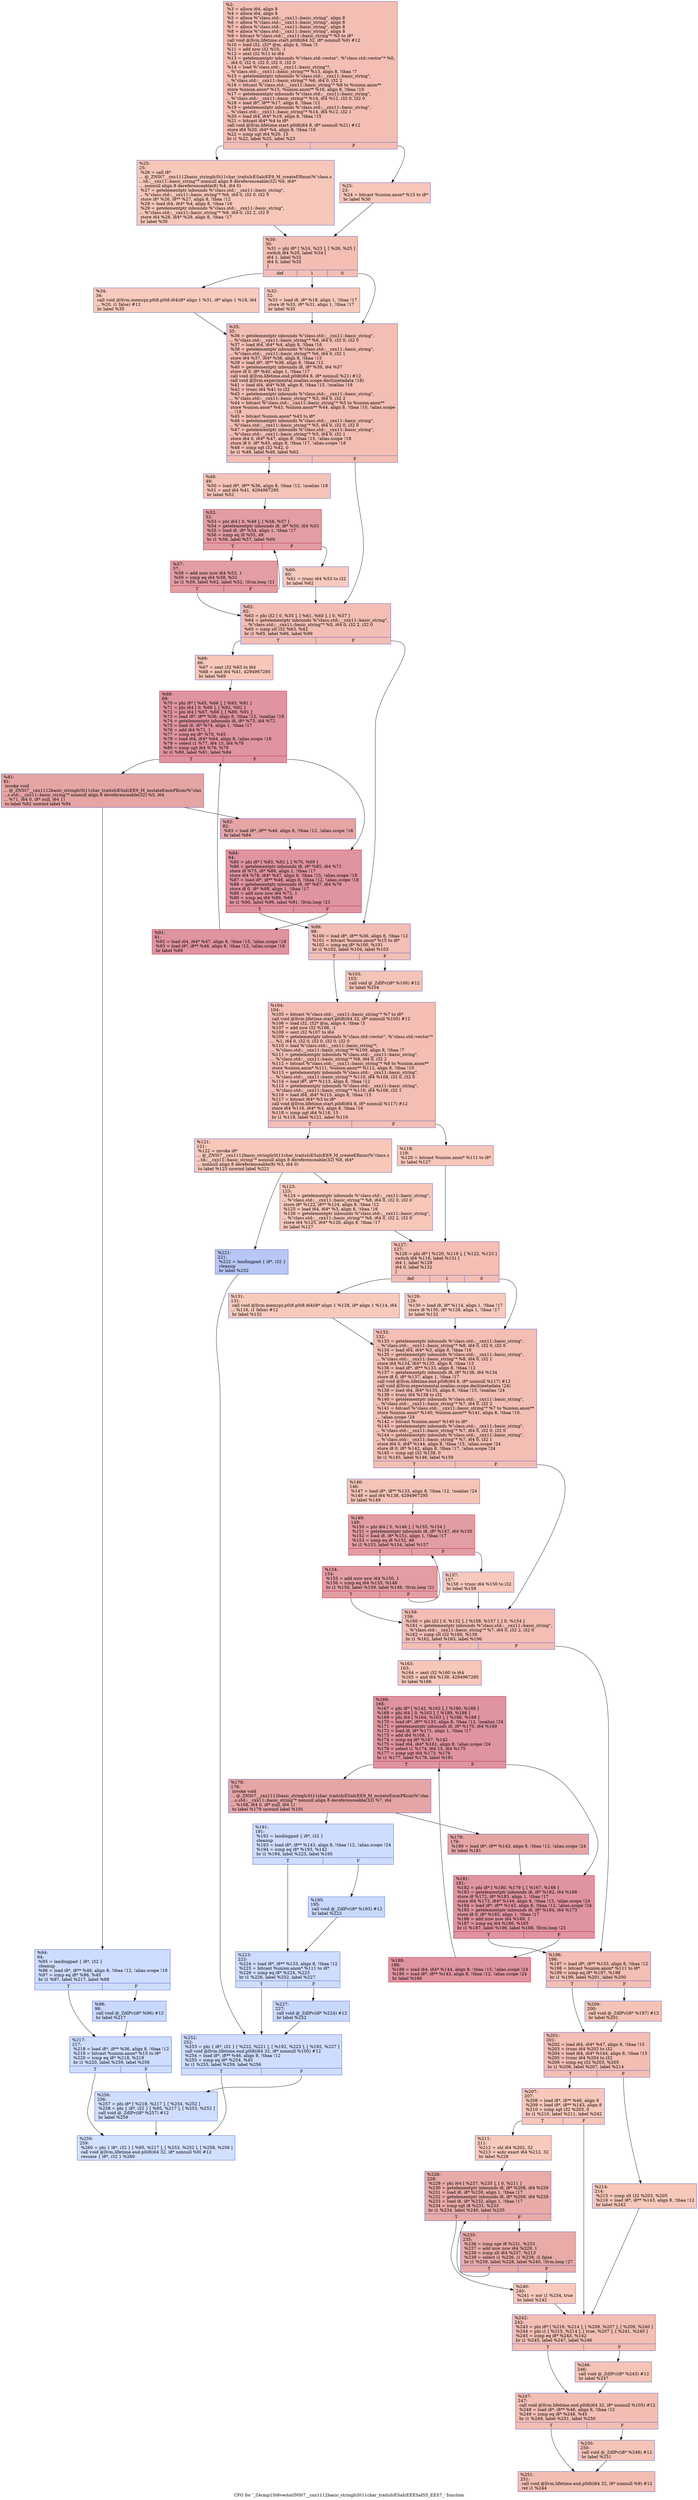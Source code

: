digraph "CFG for '_Z4cmp1St6vectorINSt7__cxx1112basic_stringIcSt11char_traitsIcESaIcEEESaIS5_EES7_' function" {
	label="CFG for '_Z4cmp1St6vectorINSt7__cxx1112basic_stringIcSt11char_traitsIcESaIcEEESaIS5_EES7_' function";

	Node0x55ec4a5e0b20 [shape=record,color="#3d50c3ff", style=filled, fillcolor="#e36c5570",label="{%2:\l  %3 = alloca i64, align 8\l  %4 = alloca i64, align 8\l  %5 = alloca %\"class.std::__cxx11::basic_string\", align 8\l  %6 = alloca %\"class.std::__cxx11::basic_string\", align 8\l  %7 = alloca %\"class.std::__cxx11::basic_string\", align 8\l  %8 = alloca %\"class.std::__cxx11::basic_string\", align 8\l  %9 = bitcast %\"class.std::__cxx11::basic_string\"* %5 to i8*\l  call void @llvm.lifetime.start.p0i8(i64 32, i8* nonnull %9) #12\l  %10 = load i32, i32* @m, align 4, !tbaa !3\l  %11 = add nsw i32 %10, -1\l  %12 = sext i32 %11 to i64\l  %13 = getelementptr inbounds %\"class.std::vector\", %\"class.std::vector\"* %0,\l... i64 0, i32 0, i32 0, i32 0, i32 0\l  %14 = load %\"class.std::__cxx11::basic_string\"*,\l... %\"class.std::__cxx11::basic_string\"** %13, align 8, !tbaa !7\l  %15 = getelementptr inbounds %\"class.std::__cxx11::basic_string\",\l... %\"class.std::__cxx11::basic_string\"* %6, i64 0, i32 2\l  %16 = bitcast %\"class.std::__cxx11::basic_string\"* %6 to %union.anon**\l  store %union.anon* %15, %union.anon** %16, align 8, !tbaa !10\l  %17 = getelementptr inbounds %\"class.std::__cxx11::basic_string\",\l... %\"class.std::__cxx11::basic_string\"* %14, i64 %12, i32 0, i32 0\l  %18 = load i8*, i8** %17, align 8, !tbaa !12\l  %19 = getelementptr inbounds %\"class.std::__cxx11::basic_string\",\l... %\"class.std::__cxx11::basic_string\"* %14, i64 %12, i32 1\l  %20 = load i64, i64* %19, align 8, !tbaa !15\l  %21 = bitcast i64* %4 to i8*\l  call void @llvm.lifetime.start.p0i8(i64 8, i8* nonnull %21) #12\l  store i64 %20, i64* %4, align 8, !tbaa !16\l  %22 = icmp ugt i64 %20, 15\l  br i1 %22, label %25, label %23\l|{<s0>T|<s1>F}}"];
	Node0x55ec4a5e0b20:s0 -> Node0x55ec4a5e26e0;
	Node0x55ec4a5e0b20:s1 -> Node0x55ec4a5e2770;
	Node0x55ec4a5e2770 [shape=record,color="#3d50c3ff", style=filled, fillcolor="#ec7f6370",label="{%23:\l23:                                               \l  %24 = bitcast %union.anon* %15 to i8*\l  br label %30\l}"];
	Node0x55ec4a5e2770 -> Node0x55ec4a5e2920;
	Node0x55ec4a5e26e0 [shape=record,color="#3d50c3ff", style=filled, fillcolor="#ec7f6370",label="{%25:\l25:                                               \l  %26 = call i8*\l... @_ZNSt7__cxx1112basic_stringIcSt11char_traitsIcESaIcEE9_M_createERmm(%\"class.s\l...td::__cxx11::basic_string\"* nonnull align 8 dereferenceable(32) %6, i64*\l... nonnull align 8 dereferenceable(8) %4, i64 0)\l  %27 = getelementptr inbounds %\"class.std::__cxx11::basic_string\",\l... %\"class.std::__cxx11::basic_string\"* %6, i64 0, i32 0, i32 0\l  store i8* %26, i8** %27, align 8, !tbaa !12\l  %28 = load i64, i64* %4, align 8, !tbaa !16\l  %29 = getelementptr inbounds %\"class.std::__cxx11::basic_string\",\l... %\"class.std::__cxx11::basic_string\"* %6, i64 0, i32 2, i32 0\l  store i64 %28, i64* %29, align 8, !tbaa !17\l  br label %30\l}"];
	Node0x55ec4a5e26e0 -> Node0x55ec4a5e2920;
	Node0x55ec4a5e2920 [shape=record,color="#3d50c3ff", style=filled, fillcolor="#e36c5570",label="{%30:\l30:                                               \l  %31 = phi i8* [ %24, %23 ], [ %26, %25 ]\l  switch i64 %20, label %34 [\l    i64 1, label %32\l    i64 0, label %35\l  ]\l|{<s0>def|<s1>1|<s2>0}}"];
	Node0x55ec4a5e2920:s0 -> Node0x55ec4a5e36e0;
	Node0x55ec4a5e2920:s1 -> Node0x55ec4a5e3730;
	Node0x55ec4a5e2920:s2 -> Node0x55ec4a5e3780;
	Node0x55ec4a5e3730 [shape=record,color="#3d50c3ff", style=filled, fillcolor="#ef886b70",label="{%32:\l32:                                               \l  %33 = load i8, i8* %18, align 1, !tbaa !17\l  store i8 %33, i8* %31, align 1, !tbaa !17\l  br label %35\l}"];
	Node0x55ec4a5e3730 -> Node0x55ec4a5e3780;
	Node0x55ec4a5e36e0 [shape=record,color="#3d50c3ff", style=filled, fillcolor="#ef886b70",label="{%34:\l34:                                               \l  call void @llvm.memcpy.p0i8.p0i8.i64(i8* align 1 %31, i8* align 1 %18, i64\l... %20, i1 false) #12\l  br label %35\l}"];
	Node0x55ec4a5e36e0 -> Node0x55ec4a5e3780;
	Node0x55ec4a5e3780 [shape=record,color="#3d50c3ff", style=filled, fillcolor="#e36c5570",label="{%35:\l35:                                               \l  %36 = getelementptr inbounds %\"class.std::__cxx11::basic_string\",\l... %\"class.std::__cxx11::basic_string\"* %6, i64 0, i32 0, i32 0\l  %37 = load i64, i64* %4, align 8, !tbaa !16\l  %38 = getelementptr inbounds %\"class.std::__cxx11::basic_string\",\l... %\"class.std::__cxx11::basic_string\"* %6, i64 0, i32 1\l  store i64 %37, i64* %38, align 8, !tbaa !15\l  %39 = load i8*, i8** %36, align 8, !tbaa !12\l  %40 = getelementptr inbounds i8, i8* %39, i64 %37\l  store i8 0, i8* %40, align 1, !tbaa !17\l  call void @llvm.lifetime.end.p0i8(i64 8, i8* nonnull %21) #12\l  call void @llvm.experimental.noalias.scope.decl(metadata !18)\l  %41 = load i64, i64* %38, align 8, !tbaa !15, !noalias !18\l  %42 = trunc i64 %41 to i32\l  %43 = getelementptr inbounds %\"class.std::__cxx11::basic_string\",\l... %\"class.std::__cxx11::basic_string\"* %5, i64 0, i32 2\l  %44 = bitcast %\"class.std::__cxx11::basic_string\"* %5 to %union.anon**\l  store %union.anon* %43, %union.anon** %44, align 8, !tbaa !10, !alias.scope\l... !18\l  %45 = bitcast %union.anon* %43 to i8*\l  %46 = getelementptr inbounds %\"class.std::__cxx11::basic_string\",\l... %\"class.std::__cxx11::basic_string\"* %5, i64 0, i32 0, i32 0\l  %47 = getelementptr inbounds %\"class.std::__cxx11::basic_string\",\l... %\"class.std::__cxx11::basic_string\"* %5, i64 0, i32 1\l  store i64 0, i64* %47, align 8, !tbaa !15, !alias.scope !18\l  store i8 0, i8* %45, align 8, !tbaa !17, !alias.scope !18\l  %48 = icmp sgt i32 %42, 0\l  br i1 %48, label %49, label %62\l|{<s0>T|<s1>F}}"];
	Node0x55ec4a5e3780:s0 -> Node0x55ec4a5e5be0;
	Node0x55ec4a5e3780:s1 -> Node0x55ec4a5e5c70;
	Node0x55ec4a5e5be0 [shape=record,color="#3d50c3ff", style=filled, fillcolor="#e97a5f70",label="{%49:\l49:                                               \l  %50 = load i8*, i8** %36, align 8, !tbaa !12, !noalias !18\l  %51 = and i64 %41, 4294967295\l  br label %52\l}"];
	Node0x55ec4a5e5be0 -> Node0x55ec4a5e5eb0;
	Node0x55ec4a5e5eb0 [shape=record,color="#b70d28ff", style=filled, fillcolor="#be242e70",label="{%52:\l52:                                               \l  %53 = phi i64 [ 0, %49 ], [ %58, %57 ]\l  %54 = getelementptr inbounds i8, i8* %50, i64 %53\l  %55 = load i8, i8* %54, align 1, !tbaa !17\l  %56 = icmp eq i8 %55, 48\l  br i1 %56, label %57, label %60\l|{<s0>T|<s1>F}}"];
	Node0x55ec4a5e5eb0:s0 -> Node0x55ec4a5e5fb0;
	Node0x55ec4a5e5eb0:s1 -> Node0x55ec4a5e6290;
	Node0x55ec4a5e5fb0 [shape=record,color="#b70d28ff", style=filled, fillcolor="#be242e70",label="{%57:\l57:                                               \l  %58 = add nuw nsw i64 %53, 1\l  %59 = icmp eq i64 %58, %51\l  br i1 %59, label %62, label %52, !llvm.loop !21\l|{<s0>T|<s1>F}}"];
	Node0x55ec4a5e5fb0:s0 -> Node0x55ec4a5e5c70;
	Node0x55ec4a5e5fb0:s1 -> Node0x55ec4a5e5eb0;
	Node0x55ec4a5e6290 [shape=record,color="#3d50c3ff", style=filled, fillcolor="#ef886b70",label="{%60:\l60:                                               \l  %61 = trunc i64 %53 to i32\l  br label %62\l}"];
	Node0x55ec4a5e6290 -> Node0x55ec4a5e5c70;
	Node0x55ec4a5e5c70 [shape=record,color="#3d50c3ff", style=filled, fillcolor="#e36c5570",label="{%62:\l62:                                               \l  %63 = phi i32 [ 0, %35 ], [ %61, %60 ], [ 0, %57 ]\l  %64 = getelementptr inbounds %\"class.std::__cxx11::basic_string\",\l... %\"class.std::__cxx11::basic_string\"* %5, i64 0, i32 2, i32 0\l  %65 = icmp slt i32 %63, %42\l  br i1 %65, label %66, label %99\l|{<s0>T|<s1>F}}"];
	Node0x55ec4a5e5c70:s0 -> Node0x55ec4a5e6ed0;
	Node0x55ec4a5e5c70:s1 -> Node0x55ec4a5e6f20;
	Node0x55ec4a5e6ed0 [shape=record,color="#3d50c3ff", style=filled, fillcolor="#ec7f6370",label="{%66:\l66:                                               \l  %67 = zext i32 %63 to i64\l  %68 = and i64 %41, 4294967295\l  br label %69\l}"];
	Node0x55ec4a5e6ed0 -> Node0x55ec4a5e7120;
	Node0x55ec4a5e7120 [shape=record,color="#b70d28ff", style=filled, fillcolor="#b70d2870",label="{%69:\l69:                                               \l  %70 = phi i8* [ %45, %66 ], [ %93, %91 ]\l  %71 = phi i64 [ 0, %66 ], [ %92, %91 ]\l  %72 = phi i64 [ %67, %66 ], [ %89, %91 ]\l  %73 = load i8*, i8** %36, align 8, !tbaa !12, !noalias !18\l  %74 = getelementptr inbounds i8, i8* %73, i64 %72\l  %75 = load i8, i8* %74, align 1, !tbaa !17\l  %76 = add i64 %71, 1\l  %77 = icmp eq i8* %70, %45\l  %78 = load i64, i64* %64, align 8, !alias.scope !18\l  %79 = select i1 %77, i64 15, i64 %78\l  %80 = icmp ugt i64 %76, %79\l  br i1 %80, label %81, label %84\l|{<s0>T|<s1>F}}"];
	Node0x55ec4a5e7120:s0 -> Node0x55ec4a5d8e80;
	Node0x55ec4a5e7120:s1 -> Node0x55ec4a5d8f10;
	Node0x55ec4a5d8e80 [shape=record,color="#3d50c3ff", style=filled, fillcolor="#c5333470",label="{%81:\l81:                                               \l  invoke void\l... @_ZNSt7__cxx1112basic_stringIcSt11char_traitsIcESaIcEE9_M_mutateEmmPKcm(%\"clas\l...s.std::__cxx11::basic_string\"* nonnull align 8 dereferenceable(32) %5, i64\l... %71, i64 0, i8* null, i64 1)\l          to label %82 unwind label %94\l}"];
	Node0x55ec4a5d8e80 -> Node0x55ec4a5d90a0;
	Node0x55ec4a5d8e80 -> Node0x55ec4a5d90f0;
	Node0x55ec4a5d90a0 [shape=record,color="#3d50c3ff", style=filled, fillcolor="#c5333470",label="{%82:\l82:                                               \l  %83 = load i8*, i8** %46, align 8, !tbaa !12, !alias.scope !18\l  br label %84\l}"];
	Node0x55ec4a5d90a0 -> Node0x55ec4a5d8f10;
	Node0x55ec4a5d8f10 [shape=record,color="#b70d28ff", style=filled, fillcolor="#b70d2870",label="{%84:\l84:                                               \l  %85 = phi i8* [ %83, %82 ], [ %70, %69 ]\l  %86 = getelementptr inbounds i8, i8* %85, i64 %71\l  store i8 %75, i8* %86, align 1, !tbaa !17\l  store i64 %76, i64* %47, align 8, !tbaa !15, !alias.scope !18\l  %87 = load i8*, i8** %46, align 8, !tbaa !12, !alias.scope !18\l  %88 = getelementptr inbounds i8, i8* %87, i64 %76\l  store i8 0, i8* %88, align 1, !tbaa !17\l  %89 = add nuw nsw i64 %72, 1\l  %90 = icmp eq i64 %89, %68\l  br i1 %90, label %99, label %91, !llvm.loop !23\l|{<s0>T|<s1>F}}"];
	Node0x55ec4a5d8f10:s0 -> Node0x55ec4a5e6f20;
	Node0x55ec4a5d8f10:s1 -> Node0x55ec4a5e71e0;
	Node0x55ec4a5e71e0 [shape=record,color="#b70d28ff", style=filled, fillcolor="#b70d2870",label="{%91:\l91:                                               \l  %92 = load i64, i64* %47, align 8, !tbaa !15, !alias.scope !18\l  %93 = load i8*, i8** %46, align 8, !tbaa !12, !alias.scope !18\l  br label %69\l}"];
	Node0x55ec4a5e71e0 -> Node0x55ec4a5e7120;
	Node0x55ec4a5d90f0 [shape=record,color="#3d50c3ff", style=filled, fillcolor="#8fb1fe70",label="{%94:\l94:                                               \l  %95 = landingpad \{ i8*, i32 \}\l          cleanup\l  %96 = load i8*, i8** %46, align 8, !tbaa !12, !alias.scope !18\l  %97 = icmp eq i8* %96, %45\l  br i1 %97, label %217, label %98\l|{<s0>T|<s1>F}}"];
	Node0x55ec4a5d90f0:s0 -> Node0x55ec4a5e97e0;
	Node0x55ec4a5d90f0:s1 -> Node0x55ec4a5e9830;
	Node0x55ec4a5e9830 [shape=record,color="#3d50c3ff", style=filled, fillcolor="#85a8fc70",label="{%98:\l98:                                               \l  call void @_ZdlPv(i8* %96) #12\l  br label %217\l}"];
	Node0x55ec4a5e9830 -> Node0x55ec4a5e97e0;
	Node0x55ec4a5e6f20 [shape=record,color="#3d50c3ff", style=filled, fillcolor="#e36c5570",label="{%99:\l99:                                               \l  %100 = load i8*, i8** %36, align 8, !tbaa !12\l  %101 = bitcast %union.anon* %15 to i8*\l  %102 = icmp eq i8* %100, %101\l  br i1 %102, label %104, label %103\l|{<s0>T|<s1>F}}"];
	Node0x55ec4a5e6f20:s0 -> Node0x55ec4a5e9c20;
	Node0x55ec4a5e6f20:s1 -> Node0x55ec4a5e9c70;
	Node0x55ec4a5e9c70 [shape=record,color="#3d50c3ff", style=filled, fillcolor="#e97a5f70",label="{%103:\l103:                                              \l  call void @_ZdlPv(i8* %100) #12\l  br label %104\l}"];
	Node0x55ec4a5e9c70 -> Node0x55ec4a5e9c20;
	Node0x55ec4a5e9c20 [shape=record,color="#3d50c3ff", style=filled, fillcolor="#e36c5570",label="{%104:\l104:                                              \l  %105 = bitcast %\"class.std::__cxx11::basic_string\"* %7 to i8*\l  call void @llvm.lifetime.start.p0i8(i64 32, i8* nonnull %105) #12\l  %106 = load i32, i32* @m, align 4, !tbaa !3\l  %107 = add nsw i32 %106, -1\l  %108 = sext i32 %107 to i64\l  %109 = getelementptr inbounds %\"class.std::vector\", %\"class.std::vector\"*\l... %1, i64 0, i32 0, i32 0, i32 0, i32 0\l  %110 = load %\"class.std::__cxx11::basic_string\"*,\l... %\"class.std::__cxx11::basic_string\"** %109, align 8, !tbaa !7\l  %111 = getelementptr inbounds %\"class.std::__cxx11::basic_string\",\l... %\"class.std::__cxx11::basic_string\"* %8, i64 0, i32 2\l  %112 = bitcast %\"class.std::__cxx11::basic_string\"* %8 to %union.anon**\l  store %union.anon* %111, %union.anon** %112, align 8, !tbaa !10\l  %113 = getelementptr inbounds %\"class.std::__cxx11::basic_string\",\l... %\"class.std::__cxx11::basic_string\"* %110, i64 %108, i32 0, i32 0\l  %114 = load i8*, i8** %113, align 8, !tbaa !12\l  %115 = getelementptr inbounds %\"class.std::__cxx11::basic_string\",\l... %\"class.std::__cxx11::basic_string\"* %110, i64 %108, i32 1\l  %116 = load i64, i64* %115, align 8, !tbaa !15\l  %117 = bitcast i64* %3 to i8*\l  call void @llvm.lifetime.start.p0i8(i64 8, i8* nonnull %117) #12\l  store i64 %116, i64* %3, align 8, !tbaa !16\l  %118 = icmp ugt i64 %116, 15\l  br i1 %118, label %121, label %119\l|{<s0>T|<s1>F}}"];
	Node0x55ec4a5e9c20:s0 -> Node0x55ec4a5eaab0;
	Node0x55ec4a5e9c20:s1 -> Node0x55ec4a5eab00;
	Node0x55ec4a5eab00 [shape=record,color="#3d50c3ff", style=filled, fillcolor="#ec7f6370",label="{%119:\l119:                                              \l  %120 = bitcast %union.anon* %111 to i8*\l  br label %127\l}"];
	Node0x55ec4a5eab00 -> Node0x55ec4a5eac70;
	Node0x55ec4a5eaab0 [shape=record,color="#3d50c3ff", style=filled, fillcolor="#ec7f6370",label="{%121:\l121:                                              \l  %122 = invoke i8*\l... @_ZNSt7__cxx1112basic_stringIcSt11char_traitsIcESaIcEE9_M_createERmm(%\"class.s\l...td::__cxx11::basic_string\"* nonnull align 8 dereferenceable(32) %8, i64*\l... nonnull align 8 dereferenceable(8) %3, i64 0)\l          to label %123 unwind label %221\l}"];
	Node0x55ec4a5eaab0 -> Node0x55ec4a5ead80;
	Node0x55ec4a5eaab0 -> Node0x55ec4a5eadd0;
	Node0x55ec4a5ead80 [shape=record,color="#3d50c3ff", style=filled, fillcolor="#ec7f6370",label="{%123:\l123:                                              \l  %124 = getelementptr inbounds %\"class.std::__cxx11::basic_string\",\l... %\"class.std::__cxx11::basic_string\"* %8, i64 0, i32 0, i32 0\l  store i8* %122, i8** %124, align 8, !tbaa !12\l  %125 = load i64, i64* %3, align 8, !tbaa !16\l  %126 = getelementptr inbounds %\"class.std::__cxx11::basic_string\",\l... %\"class.std::__cxx11::basic_string\"* %8, i64 0, i32 2, i32 0\l  store i64 %125, i64* %126, align 8, !tbaa !17\l  br label %127\l}"];
	Node0x55ec4a5ead80 -> Node0x55ec4a5eac70;
	Node0x55ec4a5eac70 [shape=record,color="#3d50c3ff", style=filled, fillcolor="#e36c5570",label="{%127:\l127:                                              \l  %128 = phi i8* [ %120, %119 ], [ %122, %123 ]\l  switch i64 %116, label %131 [\l    i64 1, label %129\l    i64 0, label %132\l  ]\l|{<s0>def|<s1>1|<s2>0}}"];
	Node0x55ec4a5eac70:s0 -> Node0x55ec4a5ebc00;
	Node0x55ec4a5eac70:s1 -> Node0x55ec4a5ebc50;
	Node0x55ec4a5eac70:s2 -> Node0x55ec4a5ebca0;
	Node0x55ec4a5ebc50 [shape=record,color="#3d50c3ff", style=filled, fillcolor="#ef886b70",label="{%129:\l129:                                              \l  %130 = load i8, i8* %114, align 1, !tbaa !17\l  store i8 %130, i8* %128, align 1, !tbaa !17\l  br label %132\l}"];
	Node0x55ec4a5ebc50 -> Node0x55ec4a5ebca0;
	Node0x55ec4a5ebc00 [shape=record,color="#3d50c3ff", style=filled, fillcolor="#ef886b70",label="{%131:\l131:                                              \l  call void @llvm.memcpy.p0i8.p0i8.i64(i8* align 1 %128, i8* align 1 %114, i64\l... %116, i1 false) #12\l  br label %132\l}"];
	Node0x55ec4a5ebc00 -> Node0x55ec4a5ebca0;
	Node0x55ec4a5ebca0 [shape=record,color="#3d50c3ff", style=filled, fillcolor="#e36c5570",label="{%132:\l132:                                              \l  %133 = getelementptr inbounds %\"class.std::__cxx11::basic_string\",\l... %\"class.std::__cxx11::basic_string\"* %8, i64 0, i32 0, i32 0\l  %134 = load i64, i64* %3, align 8, !tbaa !16\l  %135 = getelementptr inbounds %\"class.std::__cxx11::basic_string\",\l... %\"class.std::__cxx11::basic_string\"* %8, i64 0, i32 1\l  store i64 %134, i64* %135, align 8, !tbaa !15\l  %136 = load i8*, i8** %133, align 8, !tbaa !12\l  %137 = getelementptr inbounds i8, i8* %136, i64 %134\l  store i8 0, i8* %137, align 1, !tbaa !17\l  call void @llvm.lifetime.end.p0i8(i64 8, i8* nonnull %117) #12\l  call void @llvm.experimental.noalias.scope.decl(metadata !24)\l  %138 = load i64, i64* %135, align 8, !tbaa !15, !noalias !24\l  %139 = trunc i64 %138 to i32\l  %140 = getelementptr inbounds %\"class.std::__cxx11::basic_string\",\l... %\"class.std::__cxx11::basic_string\"* %7, i64 0, i32 2\l  %141 = bitcast %\"class.std::__cxx11::basic_string\"* %7 to %union.anon**\l  store %union.anon* %140, %union.anon** %141, align 8, !tbaa !10,\l... !alias.scope !24\l  %142 = bitcast %union.anon* %140 to i8*\l  %143 = getelementptr inbounds %\"class.std::__cxx11::basic_string\",\l... %\"class.std::__cxx11::basic_string\"* %7, i64 0, i32 0, i32 0\l  %144 = getelementptr inbounds %\"class.std::__cxx11::basic_string\",\l... %\"class.std::__cxx11::basic_string\"* %7, i64 0, i32 1\l  store i64 0, i64* %144, align 8, !tbaa !15, !alias.scope !24\l  store i8 0, i8* %142, align 8, !tbaa !17, !alias.scope !24\l  %145 = icmp sgt i32 %139, 0\l  br i1 %145, label %146, label %159\l|{<s0>T|<s1>F}}"];
	Node0x55ec4a5ebca0:s0 -> Node0x55ec4a5ed5b0;
	Node0x55ec4a5ebca0:s1 -> Node0x55ec4a5ed640;
	Node0x55ec4a5ed5b0 [shape=record,color="#3d50c3ff", style=filled, fillcolor="#e97a5f70",label="{%146:\l146:                                              \l  %147 = load i8*, i8** %133, align 8, !tbaa !12, !noalias !24\l  %148 = and i64 %138, 4294967295\l  br label %149\l}"];
	Node0x55ec4a5ed5b0 -> Node0x55ec4a5ed880;
	Node0x55ec4a5ed880 [shape=record,color="#b70d28ff", style=filled, fillcolor="#be242e70",label="{%149:\l149:                                              \l  %150 = phi i64 [ 0, %146 ], [ %155, %154 ]\l  %151 = getelementptr inbounds i8, i8* %147, i64 %150\l  %152 = load i8, i8* %151, align 1, !tbaa !17\l  %153 = icmp eq i8 %152, 48\l  br i1 %153, label %154, label %157\l|{<s0>T|<s1>F}}"];
	Node0x55ec4a5ed880:s0 -> Node0x55ec4a5ed980;
	Node0x55ec4a5ed880:s1 -> Node0x55ec4a5edc60;
	Node0x55ec4a5ed980 [shape=record,color="#b70d28ff", style=filled, fillcolor="#be242e70",label="{%154:\l154:                                              \l  %155 = add nuw nsw i64 %150, 1\l  %156 = icmp eq i64 %155, %148\l  br i1 %156, label %159, label %149, !llvm.loop !21\l|{<s0>T|<s1>F}}"];
	Node0x55ec4a5ed980:s0 -> Node0x55ec4a5ed640;
	Node0x55ec4a5ed980:s1 -> Node0x55ec4a5ed880;
	Node0x55ec4a5edc60 [shape=record,color="#3d50c3ff", style=filled, fillcolor="#ef886b70",label="{%157:\l157:                                              \l  %158 = trunc i64 %150 to i32\l  br label %159\l}"];
	Node0x55ec4a5edc60 -> Node0x55ec4a5ed640;
	Node0x55ec4a5ed640 [shape=record,color="#3d50c3ff", style=filled, fillcolor="#e36c5570",label="{%159:\l159:                                              \l  %160 = phi i32 [ 0, %132 ], [ %158, %157 ], [ 0, %154 ]\l  %161 = getelementptr inbounds %\"class.std::__cxx11::basic_string\",\l... %\"class.std::__cxx11::basic_string\"* %7, i64 0, i32 2, i32 0\l  %162 = icmp slt i32 %160, %139\l  br i1 %162, label %163, label %196\l|{<s0>T|<s1>F}}"];
	Node0x55ec4a5ed640:s0 -> Node0x55ec4a5ee290;
	Node0x55ec4a5ed640:s1 -> Node0x55ec4a5ee2e0;
	Node0x55ec4a5ee290 [shape=record,color="#3d50c3ff", style=filled, fillcolor="#ec7f6370",label="{%163:\l163:                                              \l  %164 = zext i32 %160 to i64\l  %165 = and i64 %138, 4294967295\l  br label %166\l}"];
	Node0x55ec4a5ee290 -> Node0x55ec4a5ee4e0;
	Node0x55ec4a5ee4e0 [shape=record,color="#b70d28ff", style=filled, fillcolor="#b70d2870",label="{%166:\l166:                                              \l  %167 = phi i8* [ %142, %163 ], [ %190, %188 ]\l  %168 = phi i64 [ 0, %163 ], [ %189, %188 ]\l  %169 = phi i64 [ %164, %163 ], [ %186, %188 ]\l  %170 = load i8*, i8** %133, align 8, !tbaa !12, !noalias !24\l  %171 = getelementptr inbounds i8, i8* %170, i64 %169\l  %172 = load i8, i8* %171, align 1, !tbaa !17\l  %173 = add i64 %168, 1\l  %174 = icmp eq i8* %167, %142\l  %175 = load i64, i64* %161, align 8, !alias.scope !24\l  %176 = select i1 %174, i64 15, i64 %175\l  %177 = icmp ugt i64 %173, %176\l  br i1 %177, label %178, label %181\l|{<s0>T|<s1>F}}"];
	Node0x55ec4a5ee4e0:s0 -> Node0x55ec4a5eecd0;
	Node0x55ec4a5ee4e0:s1 -> Node0x55ec4a5eed60;
	Node0x55ec4a5eecd0 [shape=record,color="#3d50c3ff", style=filled, fillcolor="#c5333470",label="{%178:\l178:                                              \l  invoke void\l... @_ZNSt7__cxx1112basic_stringIcSt11char_traitsIcESaIcEE9_M_mutateEmmPKcm(%\"clas\l...s.std::__cxx11::basic_string\"* nonnull align 8 dereferenceable(32) %7, i64\l... %168, i64 0, i8* null, i64 1)\l          to label %179 unwind label %191\l}"];
	Node0x55ec4a5eecd0 -> Node0x55ec4a5eeef0;
	Node0x55ec4a5eecd0 -> Node0x55ec4a5eef40;
	Node0x55ec4a5eeef0 [shape=record,color="#3d50c3ff", style=filled, fillcolor="#c5333470",label="{%179:\l179:                                              \l  %180 = load i8*, i8** %143, align 8, !tbaa !12, !alias.scope !24\l  br label %181\l}"];
	Node0x55ec4a5eeef0 -> Node0x55ec4a5eed60;
	Node0x55ec4a5eed60 [shape=record,color="#b70d28ff", style=filled, fillcolor="#b70d2870",label="{%181:\l181:                                              \l  %182 = phi i8* [ %180, %179 ], [ %167, %166 ]\l  %183 = getelementptr inbounds i8, i8* %182, i64 %168\l  store i8 %172, i8* %183, align 1, !tbaa !17\l  store i64 %173, i64* %144, align 8, !tbaa !15, !alias.scope !24\l  %184 = load i8*, i8** %143, align 8, !tbaa !12, !alias.scope !24\l  %185 = getelementptr inbounds i8, i8* %184, i64 %173\l  store i8 0, i8* %185, align 1, !tbaa !17\l  %186 = add nuw nsw i64 %169, 1\l  %187 = icmp eq i64 %186, %165\l  br i1 %187, label %196, label %188, !llvm.loop !23\l|{<s0>T|<s1>F}}"];
	Node0x55ec4a5eed60:s0 -> Node0x55ec4a5ee2e0;
	Node0x55ec4a5eed60:s1 -> Node0x55ec4a5ee5a0;
	Node0x55ec4a5ee5a0 [shape=record,color="#b70d28ff", style=filled, fillcolor="#b70d2870",label="{%188:\l188:                                              \l  %189 = load i64, i64* %144, align 8, !tbaa !15, !alias.scope !24\l  %190 = load i8*, i8** %143, align 8, !tbaa !12, !alias.scope !24\l  br label %166\l}"];
	Node0x55ec4a5ee5a0 -> Node0x55ec4a5ee4e0;
	Node0x55ec4a5eef40 [shape=record,color="#3d50c3ff", style=filled, fillcolor="#8fb1fe70",label="{%191:\l191:                                              \l  %192 = landingpad \{ i8*, i32 \}\l          cleanup\l  %193 = load i8*, i8** %143, align 8, !tbaa !12, !alias.scope !24\l  %194 = icmp eq i8* %193, %142\l  br i1 %194, label %223, label %195\l|{<s0>T|<s1>F}}"];
	Node0x55ec4a5eef40:s0 -> Node0x55ec4a5efb20;
	Node0x55ec4a5eef40:s1 -> Node0x55ec4a5efb70;
	Node0x55ec4a5efb70 [shape=record,color="#3d50c3ff", style=filled, fillcolor="#85a8fc70",label="{%195:\l195:                                              \l  call void @_ZdlPv(i8* %193) #12\l  br label %223\l}"];
	Node0x55ec4a5efb70 -> Node0x55ec4a5efb20;
	Node0x55ec4a5ee2e0 [shape=record,color="#3d50c3ff", style=filled, fillcolor="#e36c5570",label="{%196:\l196:                                              \l  %197 = load i8*, i8** %133, align 8, !tbaa !12\l  %198 = bitcast %union.anon* %111 to i8*\l  %199 = icmp eq i8* %197, %198\l  br i1 %199, label %201, label %200\l|{<s0>T|<s1>F}}"];
	Node0x55ec4a5ee2e0:s0 -> Node0x55ec4a5eff60;
	Node0x55ec4a5ee2e0:s1 -> Node0x55ec4a5effb0;
	Node0x55ec4a5effb0 [shape=record,color="#3d50c3ff", style=filled, fillcolor="#e97a5f70",label="{%200:\l200:                                              \l  call void @_ZdlPv(i8* %197) #12\l  br label %201\l}"];
	Node0x55ec4a5effb0 -> Node0x55ec4a5eff60;
	Node0x55ec4a5eff60 [shape=record,color="#3d50c3ff", style=filled, fillcolor="#e36c5570",label="{%201:\l201:                                              \l  %202 = load i64, i64* %47, align 8, !tbaa !15\l  %203 = trunc i64 %202 to i32\l  %204 = load i64, i64* %144, align 8, !tbaa !15\l  %205 = trunc i64 %204 to i32\l  %206 = icmp eq i32 %203, %205\l  br i1 %206, label %207, label %214\l|{<s0>T|<s1>F}}"];
	Node0x55ec4a5eff60:s0 -> Node0x55ec4a5e7730;
	Node0x55ec4a5eff60:s1 -> Node0x55ec4a5e7780;
	Node0x55ec4a5e7730 [shape=record,color="#3d50c3ff", style=filled, fillcolor="#ec7f6370",label="{%207:\l207:                                              \l  %208 = load i8*, i8** %46, align 8\l  %209 = load i8*, i8** %143, align 8\l  %210 = icmp sgt i32 %203, 0\l  br i1 %210, label %211, label %242\l|{<s0>T|<s1>F}}"];
	Node0x55ec4a5e7730:s0 -> Node0x55ec4a5e79f0;
	Node0x55ec4a5e7730:s1 -> Node0x55ec4a5e7a40;
	Node0x55ec4a5e79f0 [shape=record,color="#3d50c3ff", style=filled, fillcolor="#ef886b70",label="{%211:\l211:                                              \l  %212 = shl i64 %202, 32\l  %213 = ashr exact i64 %212, 32\l  br label %228\l}"];
	Node0x55ec4a5e79f0 -> Node0x55ec4a5e7ca0;
	Node0x55ec4a5e7780 [shape=record,color="#3d50c3ff", style=filled, fillcolor="#ec7f6370",label="{%214:\l214:                                              \l  %215 = icmp slt i32 %203, %205\l  %216 = load i8*, i8** %143, align 8, !tbaa !12\l  br label %242\l}"];
	Node0x55ec4a5e7780 -> Node0x55ec4a5e7a40;
	Node0x55ec4a5e97e0 [shape=record,color="#3d50c3ff", style=filled, fillcolor="#8fb1fe70",label="{%217:\l217:                                              \l  %218 = load i8*, i8** %36, align 8, !tbaa !12\l  %219 = bitcast %union.anon* %15 to i8*\l  %220 = icmp eq i8* %218, %219\l  br i1 %220, label %259, label %256\l|{<s0>T|<s1>F}}"];
	Node0x55ec4a5e97e0:s0 -> Node0x55ec4a5e8040;
	Node0x55ec4a5e97e0:s1 -> Node0x55ec4a5e8090;
	Node0x55ec4a5eadd0 [shape=record,color="#3d50c3ff", style=filled, fillcolor="#5f7fe870",label="{%221:\l221:                                              \l  %222 = landingpad \{ i8*, i32 \}\l          cleanup\l  br label %252\l}"];
	Node0x55ec4a5eadd0 -> Node0x55ec4a5e81e0;
	Node0x55ec4a5efb20 [shape=record,color="#3d50c3ff", style=filled, fillcolor="#8fb1fe70",label="{%223:\l223:                                              \l  %224 = load i8*, i8** %133, align 8, !tbaa !12\l  %225 = bitcast %union.anon* %111 to i8*\l  %226 = icmp eq i8* %224, %225\l  br i1 %226, label %252, label %227\l|{<s0>T|<s1>F}}"];
	Node0x55ec4a5efb20:s0 -> Node0x55ec4a5e81e0;
	Node0x55ec4a5efb20:s1 -> Node0x55ec4a5e8410;
	Node0x55ec4a5e8410 [shape=record,color="#3d50c3ff", style=filled, fillcolor="#85a8fc70",label="{%227:\l227:                                              \l  call void @_ZdlPv(i8* %224) #12\l  br label %252\l}"];
	Node0x55ec4a5e8410 -> Node0x55ec4a5e81e0;
	Node0x55ec4a5e7ca0 [shape=record,color="#3d50c3ff", style=filled, fillcolor="#cc403a70",label="{%228:\l228:                                              \l  %229 = phi i64 [ %237, %235 ], [ 0, %211 ]\l  %230 = getelementptr inbounds i8, i8* %208, i64 %229\l  %231 = load i8, i8* %230, align 1, !tbaa !17\l  %232 = getelementptr inbounds i8, i8* %209, i64 %229\l  %233 = load i8, i8* %232, align 1, !tbaa !17\l  %234 = icmp sgt i8 %231, %233\l  br i1 %234, label %240, label %235\l|{<s0>T|<s1>F}}"];
	Node0x55ec4a5e7ca0:s0 -> Node0x55ec4a5f2bb0;
	Node0x55ec4a5e7ca0:s1 -> Node0x55ec4a5e86b0;
	Node0x55ec4a5e86b0 [shape=record,color="#3d50c3ff", style=filled, fillcolor="#cc403a70",label="{%235:\l235:                                              \l  %236 = icmp sge i8 %231, %233\l  %237 = add nuw nsw i64 %229, 1\l  %238 = icmp slt i64 %237, %213\l  %239 = select i1 %236, i1 %238, i1 false\l  br i1 %239, label %228, label %240, !llvm.loop !27\l|{<s0>T|<s1>F}}"];
	Node0x55ec4a5e86b0:s0 -> Node0x55ec4a5e7ca0;
	Node0x55ec4a5e86b0:s1 -> Node0x55ec4a5f2bb0;
	Node0x55ec4a5f2bb0 [shape=record,color="#3d50c3ff", style=filled, fillcolor="#ef886b70",label="{%240:\l240:                                              \l  %241 = xor i1 %234, true\l  br label %242\l}"];
	Node0x55ec4a5f2bb0 -> Node0x55ec4a5e7a40;
	Node0x55ec4a5e7a40 [shape=record,color="#3d50c3ff", style=filled, fillcolor="#e36c5570",label="{%242:\l242:                                              \l  %243 = phi i8* [ %216, %214 ], [ %209, %207 ], [ %209, %240 ]\l  %244 = phi i1 [ %215, %214 ], [ true, %207 ], [ %241, %240 ]\l  %245 = icmp eq i8* %243, %142\l  br i1 %245, label %247, label %246\l|{<s0>T|<s1>F}}"];
	Node0x55ec4a5e7a40:s0 -> Node0x55ec4a5f33b0;
	Node0x55ec4a5e7a40:s1 -> Node0x55ec4a5f3400;
	Node0x55ec4a5f3400 [shape=record,color="#3d50c3ff", style=filled, fillcolor="#e97a5f70",label="{%246:\l246:                                              \l  call void @_ZdlPv(i8* %243) #12\l  br label %247\l}"];
	Node0x55ec4a5f3400 -> Node0x55ec4a5f33b0;
	Node0x55ec4a5f33b0 [shape=record,color="#3d50c3ff", style=filled, fillcolor="#e36c5570",label="{%247:\l247:                                              \l  call void @llvm.lifetime.end.p0i8(i64 32, i8* nonnull %105) #12\l  %248 = load i8*, i8** %46, align 8, !tbaa !12\l  %249 = icmp eq i8* %248, %45\l  br i1 %249, label %251, label %250\l|{<s0>T|<s1>F}}"];
	Node0x55ec4a5f33b0:s0 -> Node0x55ec4a5daef0;
	Node0x55ec4a5f33b0:s1 -> Node0x55ec4a5daf40;
	Node0x55ec4a5daf40 [shape=record,color="#3d50c3ff", style=filled, fillcolor="#e97a5f70",label="{%250:\l250:                                              \l  call void @_ZdlPv(i8* %248) #12\l  br label %251\l}"];
	Node0x55ec4a5daf40 -> Node0x55ec4a5daef0;
	Node0x55ec4a5daef0 [shape=record,color="#3d50c3ff", style=filled, fillcolor="#e36c5570",label="{%251:\l251:                                              \l  call void @llvm.lifetime.end.p0i8(i64 32, i8* nonnull %9) #12\l  ret i1 %244\l}"];
	Node0x55ec4a5e81e0 [shape=record,color="#3d50c3ff", style=filled, fillcolor="#8fb1fe70",label="{%252:\l252:                                              \l  %253 = phi \{ i8*, i32 \} [ %222, %221 ], [ %192, %223 ], [ %192, %227 ]\l  call void @llvm.lifetime.end.p0i8(i64 32, i8* nonnull %105) #12\l  %254 = load i8*, i8** %46, align 8, !tbaa !12\l  %255 = icmp eq i8* %254, %45\l  br i1 %255, label %259, label %256\l|{<s0>T|<s1>F}}"];
	Node0x55ec4a5e81e0:s0 -> Node0x55ec4a5e8040;
	Node0x55ec4a5e81e0:s1 -> Node0x55ec4a5e8090;
	Node0x55ec4a5e8090 [shape=record,color="#3d50c3ff", style=filled, fillcolor="#93b5fe70",label="{%256:\l256:                                              \l  %257 = phi i8* [ %218, %217 ], [ %254, %252 ]\l  %258 = phi \{ i8*, i32 \} [ %95, %217 ], [ %253, %252 ]\l  call void @_ZdlPv(i8* %257) #12\l  br label %259\l}"];
	Node0x55ec4a5e8090 -> Node0x55ec4a5e8040;
	Node0x55ec4a5e8040 [shape=record,color="#3d50c3ff", style=filled, fillcolor="#9abbff70",label="{%259:\l259:                                              \l  %260 = phi \{ i8*, i32 \} [ %95, %217 ], [ %253, %252 ], [ %258, %256 ]\l  call void @llvm.lifetime.end.p0i8(i64 32, i8* nonnull %9) #12\l  resume \{ i8*, i32 \} %260\l}"];
}
